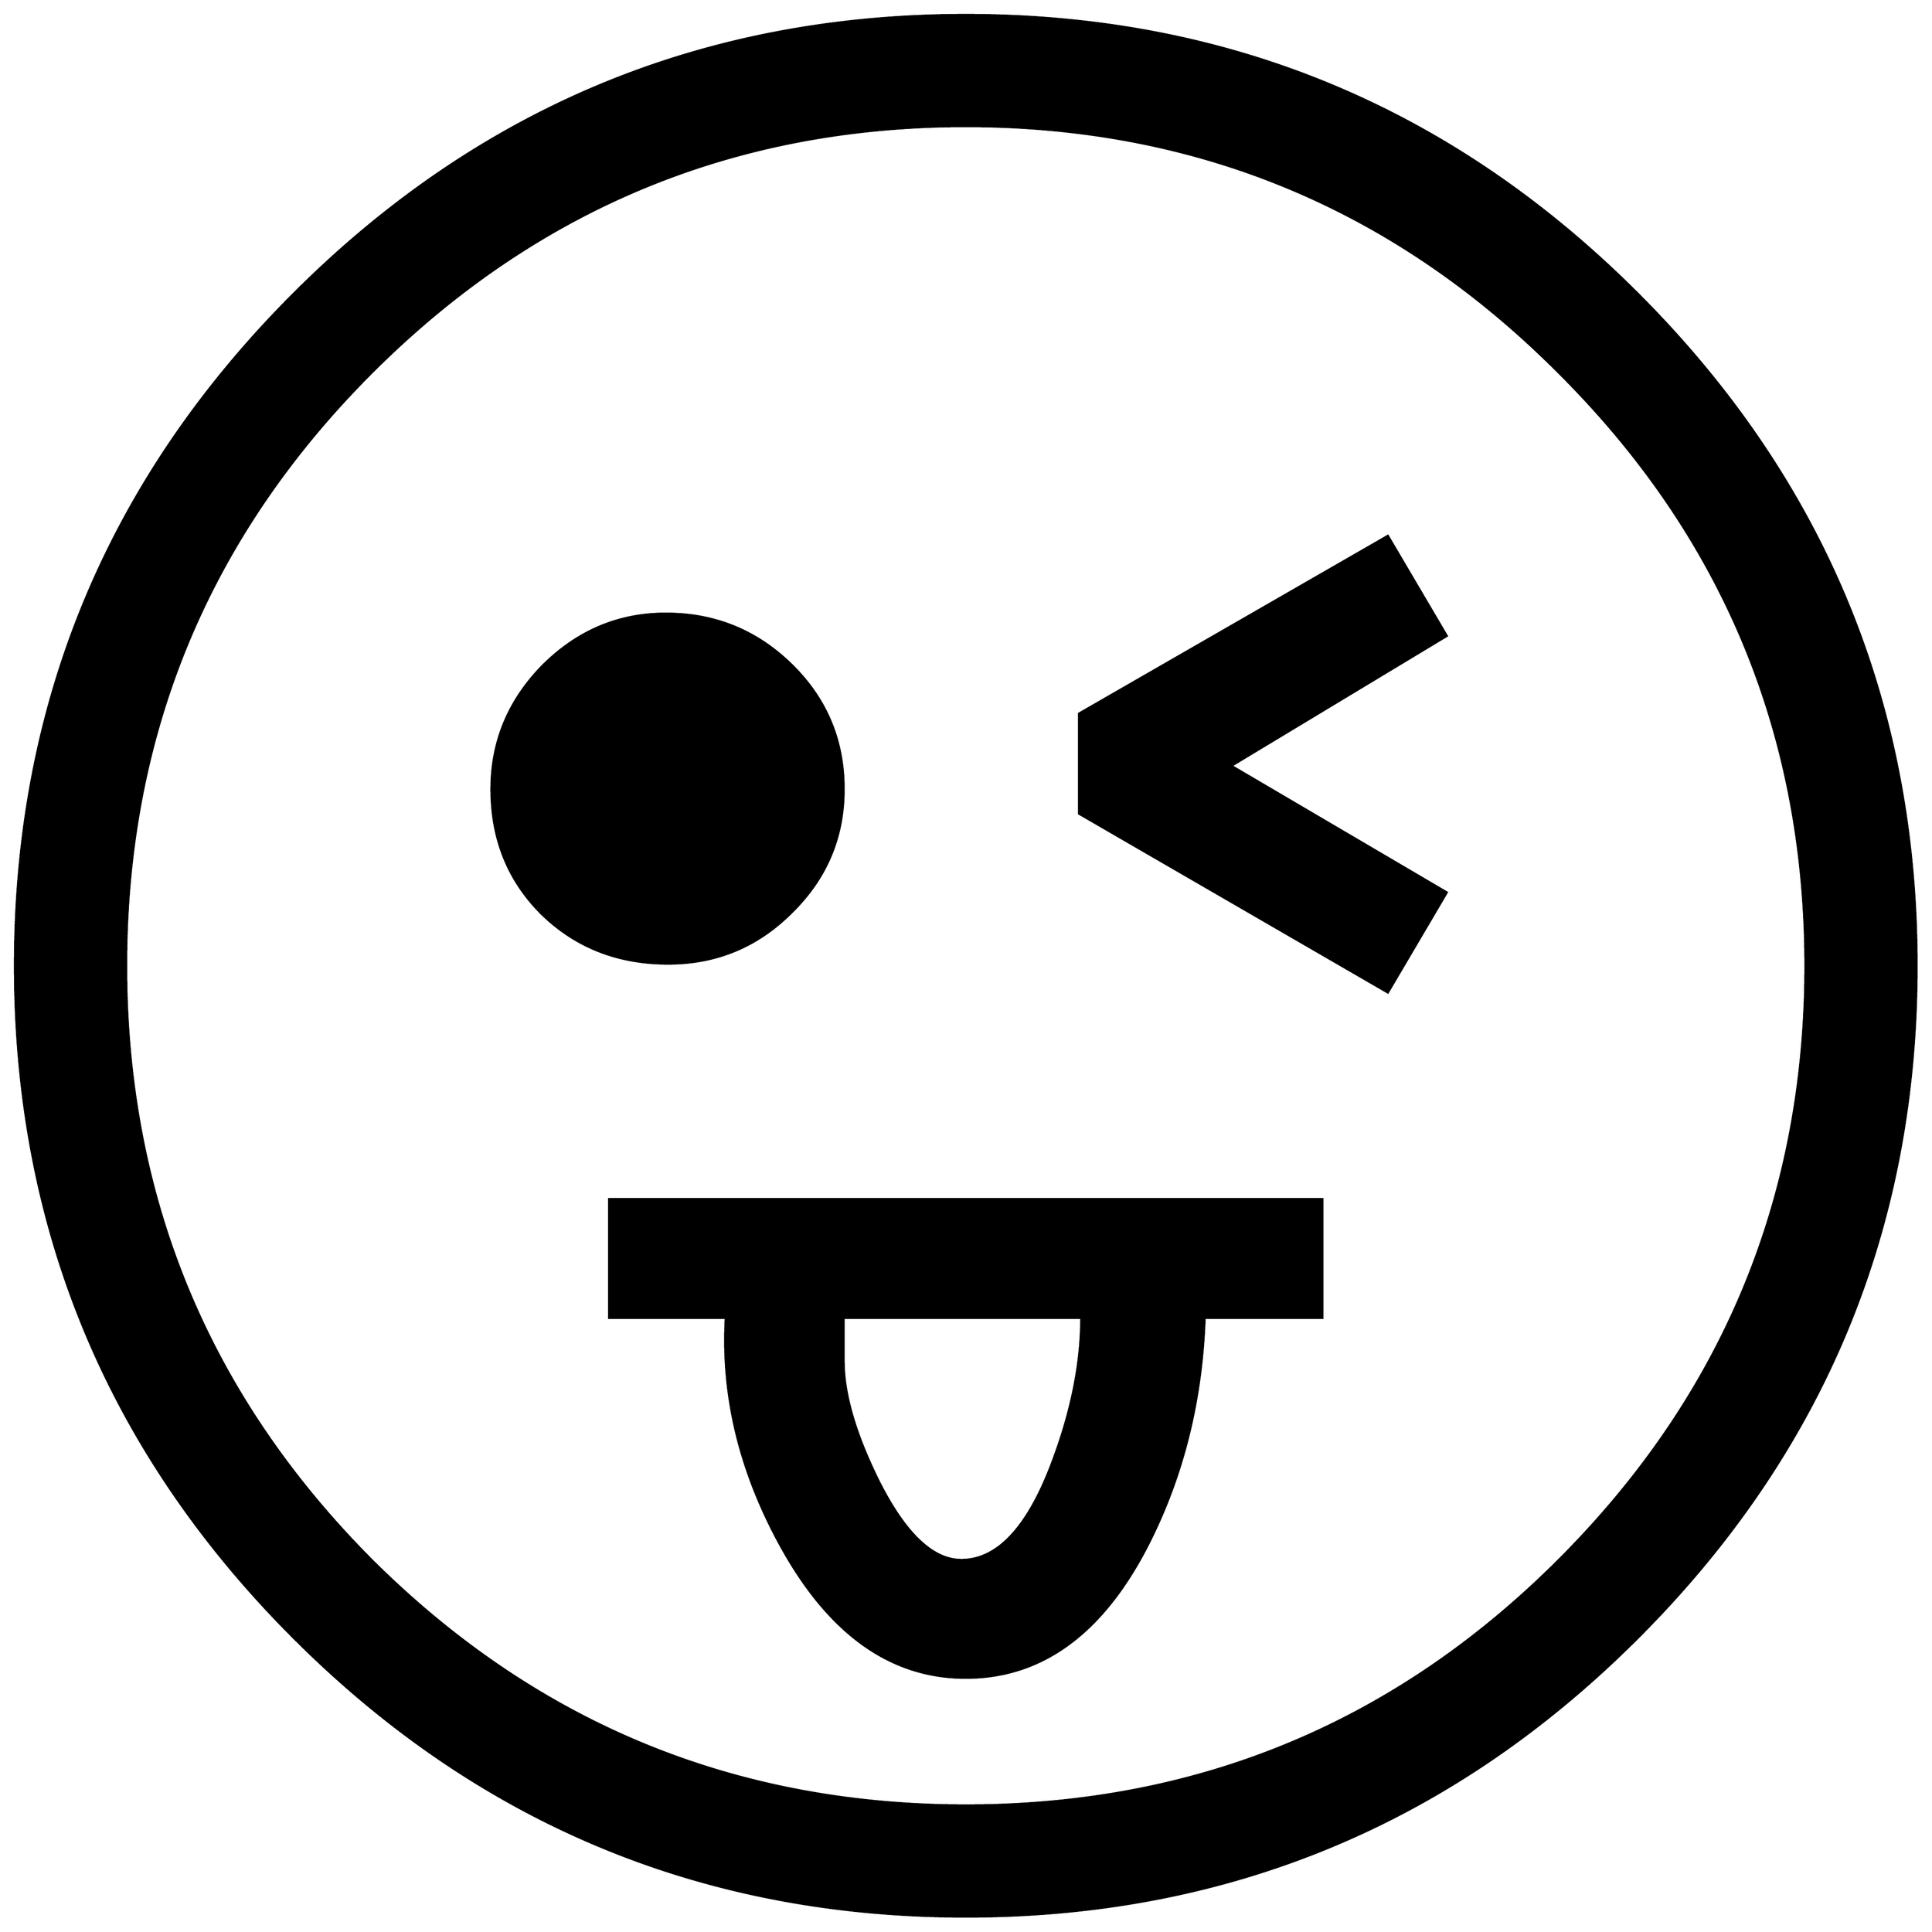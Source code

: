 


\begin{tikzpicture}[y=0.80pt, x=0.80pt, yscale=-1.0, xscale=1.0, inner sep=0pt, outer sep=0pt]
\begin{scope}[shift={(100.0,1706.0)},nonzero rule]
  \path[draw=.,fill=.,line width=1.600pt] (1794.0,-582.0) ..
    controls (1794.0,-346.0) and (1710.333,-144.333) ..
    (1543.0,23.0) .. controls (1375.667,190.333) and (1174.0,274.0)
    .. (938.0,274.0) .. controls (702.0,274.0) and (500.333,190.333)
    .. (333.0,23.0) .. controls (165.667,-144.333) and (82.0,-346.0)
    .. (82.0,-582.0) .. controls (82.0,-818.0) and
    (165.667,-1019.667) .. (333.0,-1187.0) .. controls
    (500.333,-1354.333) and (702.0,-1438.0) .. (938.0,-1438.0) ..
    controls (1174.0,-1438.0) and (1375.667,-1354.333) ..
    (1543.0,-1187.0) .. controls (1710.333,-1019.667) and
    (1794.0,-818.0) .. (1794.0,-582.0) -- cycle(1694.0,-582.0)
    .. controls (1694.0,-790.667) and (1620.0,-968.667) ..
    (1472.0,-1116.0) .. controls (1324.667,-1264.0) and
    (1146.667,-1338.0) .. (938.0,-1338.0) .. controls
    (729.333,-1338.0) and (551.0,-1264.0) .. (403.0,-1116.0) ..
    controls (255.667,-968.667) and (182.0,-790.667) .. (182.0,-582.0)
    .. controls (182.0,-373.333) and (255.667,-195.0) ..
    (403.0,-47.0) .. controls (551.0,100.333) and (729.333,174.0) ..
    (938.0,174.0) .. controls (1146.667,174.0) and (1324.667,100.333)
    .. (1472.0,-47.0) .. controls (1620.0,-195.0) and
    (1694.0,-373.333) .. (1694.0,-582.0) -- cycle(1371.0,-648.0)
    -- (1318.0,-558.0) -- (1040.0,-719.0) -- (1040.0,-809.0) --
    (1318.0,-969.0) -- (1371.0,-879.0) -- (1177.0,-762.0) --
    (1371.0,-648.0) -- cycle(828.0,-741.0) .. controls
    (828.0,-697.667) and (812.333,-660.667) .. (781.0,-630.0) ..
    controls (750.333,-599.333) and (713.333,-584.0) .. (670.0,-584.0)
    .. controls (624.667,-584.0) and (586.667,-599.0) ..
    (556.0,-629.0) .. controls (526.0,-659.0) and (511.0,-696.333)
    .. (511.0,-741.0) .. controls (511.0,-783.667) and
    (526.333,-820.667) .. (557.0,-852.0) .. controls (588.333,-883.333)
    and (625.333,-899.0) .. (668.0,-899.0) .. controls
    (712.0,-899.0) and (749.667,-883.667) .. (781.0,-853.0) ..
    controls (812.333,-822.333) and (828.0,-785.0) .. (828.0,-741.0)
    -- cycle(1259.0,-265.0) -- (1153.0,-265.0) .. controls
    (1150.333,-189.0) and (1132.667,-119.667) .. (1100.0,-57.0) ..
    controls (1059.333,20.333) and (1005.333,59.0) .. (938.0,59.0) ..
    controls (871.333,59.0) and (816.333,20.333) .. (773.0,-57.0) ..
    controls (735.0,-125.0) and (718.0,-194.333) .. (722.0,-265.0)
    -- (617.0,-265.0) -- (617.0,-372.0) -- (1259.0,-372.0) --
    (1259.0,-265.0) -- cycle(1042.0,-265.0) -- (828.0,-265.0) --
    (828.0,-226.0) .. controls (828.0,-196.667) and (838.333,-161.0)
    .. (859.0,-119.0) .. controls (883.0,-71.0) and
    (908.0,-47.0) .. (934.0,-47.0) .. controls (966.667,-47.0) and
    (994.0,-76.333) .. (1016.0,-135.0) .. controls (1033.333,-181.0)
    and (1042.0,-224.333) .. (1042.0,-265.0) -- cycle;
\end{scope}

\end{tikzpicture}

